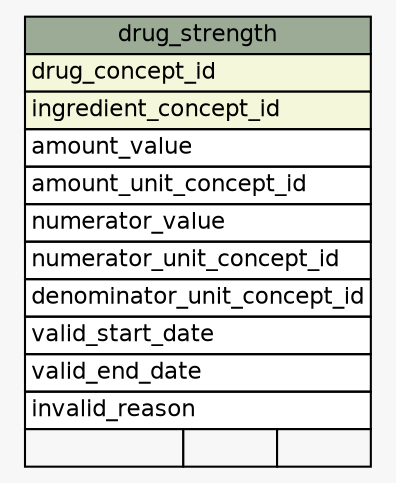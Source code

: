 // dot 2.38.0 on Linux 3.16.0-38-generic
// SchemaSpy rev 590
digraph "drug_strength" {
  graph [
    rankdir="RL"
    bgcolor="#f7f7f7"
    nodesep="0.18"
    ranksep="0.46"
    fontname="Helvetica"
    fontsize="11"
  ];
  node [
    fontname="Helvetica"
    fontsize="11"
    shape="plaintext"
  ];
  edge [
    arrowsize="0.8"
  ];
  "drug_strength" [
    label=<
    <TABLE BORDER="0" CELLBORDER="1" CELLSPACING="0" BGCOLOR="#ffffff">
      <TR><TD COLSPAN="3" BGCOLOR="#9bab96" ALIGN="CENTER">drug_strength</TD></TR>
      <TR><TD PORT="drug_concept_id" COLSPAN="3" BGCOLOR="#f4f7da" ALIGN="LEFT">drug_concept_id</TD></TR>
      <TR><TD PORT="ingredient_concept_id" COLSPAN="3" BGCOLOR="#f4f7da" ALIGN="LEFT">ingredient_concept_id</TD></TR>
      <TR><TD PORT="amount_value" COLSPAN="3" ALIGN="LEFT">amount_value</TD></TR>
      <TR><TD PORT="amount_unit_concept_id" COLSPAN="3" ALIGN="LEFT">amount_unit_concept_id</TD></TR>
      <TR><TD PORT="numerator_value" COLSPAN="3" ALIGN="LEFT">numerator_value</TD></TR>
      <TR><TD PORT="numerator_unit_concept_id" COLSPAN="3" ALIGN="LEFT">numerator_unit_concept_id</TD></TR>
      <TR><TD PORT="denominator_unit_concept_id" COLSPAN="3" ALIGN="LEFT">denominator_unit_concept_id</TD></TR>
      <TR><TD PORT="valid_start_date" COLSPAN="3" ALIGN="LEFT">valid_start_date</TD></TR>
      <TR><TD PORT="valid_end_date" COLSPAN="3" ALIGN="LEFT">valid_end_date</TD></TR>
      <TR><TD PORT="invalid_reason" COLSPAN="3" ALIGN="LEFT">invalid_reason</TD></TR>
      <TR><TD ALIGN="LEFT" BGCOLOR="#f7f7f7">  </TD><TD ALIGN="RIGHT" BGCOLOR="#f7f7f7">  </TD><TD ALIGN="RIGHT" BGCOLOR="#f7f7f7">  </TD></TR>
    </TABLE>>
    URL="tables/drug_strength.html"
    tooltip="drug_strength"
  ];
}
